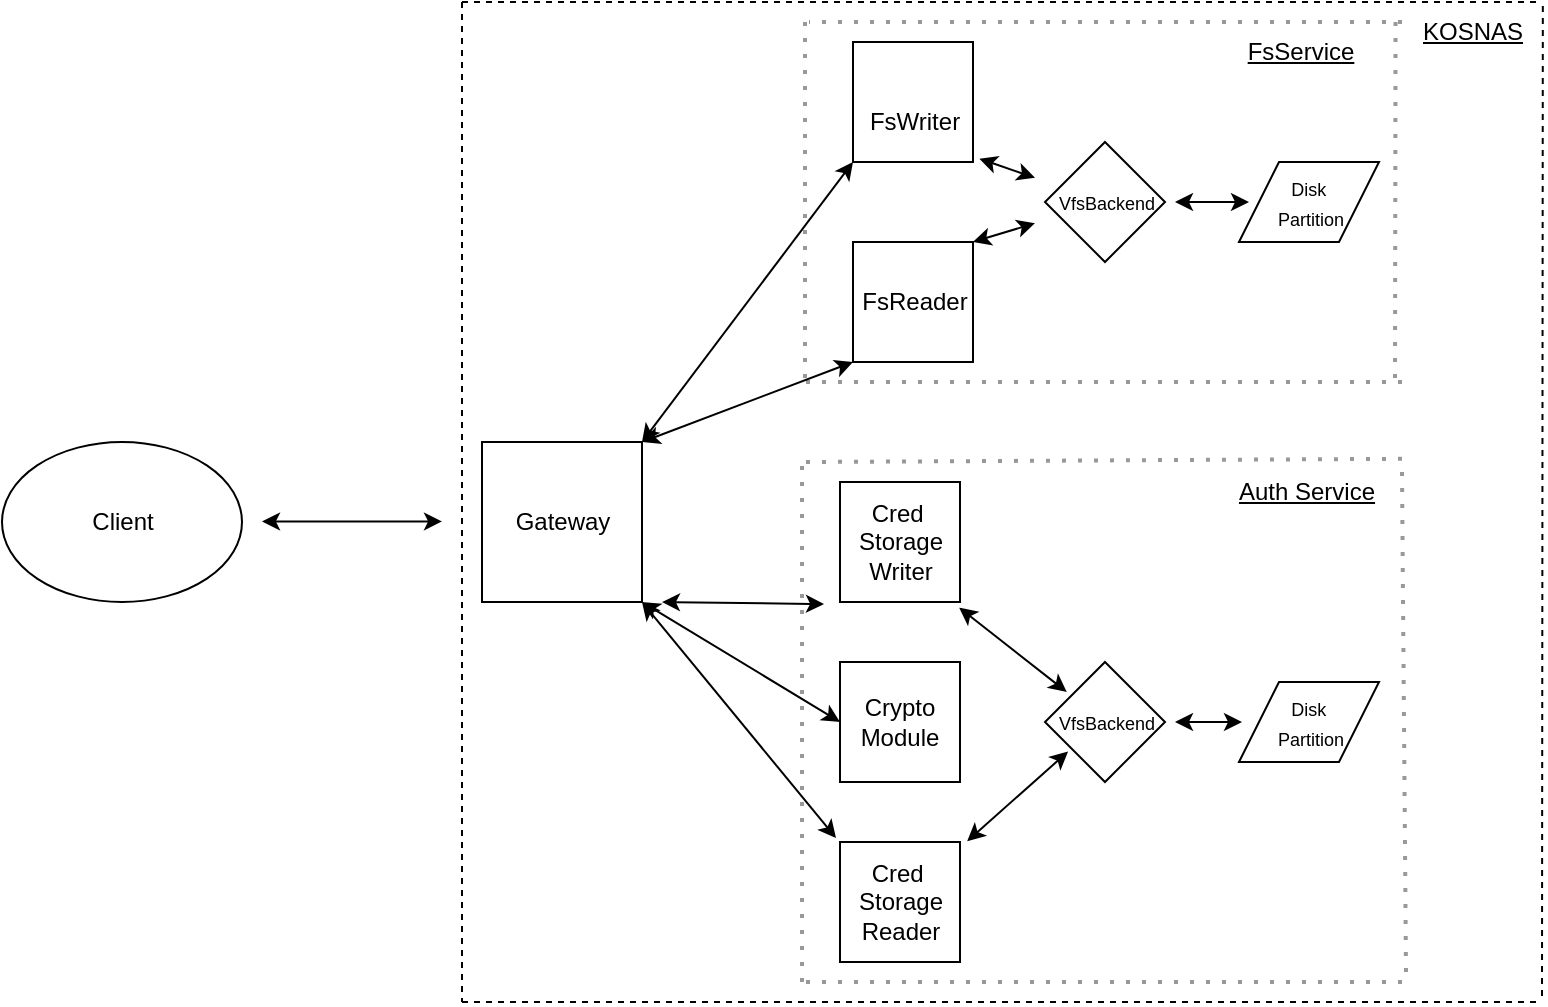 <mxfile version="24.2.5" type="device">
  <diagram id="q5AMSSlMtCLBKaBylwJ7" name="Страница 1">
    <mxGraphModel dx="956" dy="529" grid="1" gridSize="10" guides="1" tooltips="1" connect="1" arrows="1" fold="1" page="1" pageScale="1" pageWidth="827" pageHeight="1169" math="0" shadow="0">
      <root>
        <mxCell id="0" />
        <mxCell id="1" parent="0" />
        <mxCell id="Ya6bi7_PZgkg1N7OLImA-1" value="" style="whiteSpace=wrap;html=1;aspect=fixed;" parent="1" vertex="1">
          <mxGeometry x="240" y="240" width="80" height="80" as="geometry" />
        </mxCell>
        <mxCell id="Ya6bi7_PZgkg1N7OLImA-2" value="Gateway" style="text;html=1;align=center;verticalAlign=middle;resizable=0;points=[];autosize=1;strokeColor=none;fillColor=none;" parent="1" vertex="1">
          <mxGeometry x="245" y="265" width="70" height="30" as="geometry" />
        </mxCell>
        <mxCell id="Ya6bi7_PZgkg1N7OLImA-4" value="" style="endArrow=classic;startArrow=classic;html=1;rounded=0;" parent="1" edge="1">
          <mxGeometry width="50" height="50" relative="1" as="geometry">
            <mxPoint x="130" y="279.71" as="sourcePoint" />
            <mxPoint x="220" y="279.71" as="targetPoint" />
          </mxGeometry>
        </mxCell>
        <mxCell id="Ya6bi7_PZgkg1N7OLImA-6" value="" style="endArrow=none;dashed=1;html=1;rounded=0;" parent="1" edge="1">
          <mxGeometry width="50" height="50" relative="1" as="geometry">
            <mxPoint x="230" y="20" as="sourcePoint" />
            <mxPoint x="230" y="520" as="targetPoint" />
          </mxGeometry>
        </mxCell>
        <mxCell id="Ya6bi7_PZgkg1N7OLImA-10" value="" style="ellipse;whiteSpace=wrap;html=1;" parent="1" vertex="1">
          <mxGeometry y="240" width="120" height="80" as="geometry" />
        </mxCell>
        <mxCell id="Ya6bi7_PZgkg1N7OLImA-9" value="Client" style="text;html=1;align=center;verticalAlign=middle;resizable=0;points=[];autosize=1;strokeColor=none;fillColor=none;" parent="1" vertex="1">
          <mxGeometry x="35" y="265" width="50" height="30" as="geometry" />
        </mxCell>
        <mxCell id="Ya6bi7_PZgkg1N7OLImA-11" value="" style="whiteSpace=wrap;html=1;aspect=fixed;" parent="1" vertex="1">
          <mxGeometry x="425.5" y="40" width="60" height="60" as="geometry" />
        </mxCell>
        <mxCell id="Ya6bi7_PZgkg1N7OLImA-12" value="" style="whiteSpace=wrap;html=1;aspect=fixed;" parent="1" vertex="1">
          <mxGeometry x="425.5" y="140" width="60" height="60" as="geometry" />
        </mxCell>
        <mxCell id="Ya6bi7_PZgkg1N7OLImA-13" value="" style="rhombus;whiteSpace=wrap;html=1;" parent="1" vertex="1">
          <mxGeometry x="521.5" y="90" width="60" height="60" as="geometry" />
        </mxCell>
        <mxCell id="Ya6bi7_PZgkg1N7OLImA-15" value="" style="shape=parallelogram;perimeter=parallelogramPerimeter;whiteSpace=wrap;html=1;fixedSize=1;" parent="1" vertex="1">
          <mxGeometry x="618.5" y="100" width="70" height="40" as="geometry" />
        </mxCell>
        <mxCell id="Ya6bi7_PZgkg1N7OLImA-23" value="FsReader" style="text;html=1;align=center;verticalAlign=middle;resizable=0;points=[];autosize=1;strokeColor=none;fillColor=none;" parent="1" vertex="1">
          <mxGeometry x="415.5" y="155" width="80" height="30" as="geometry" />
        </mxCell>
        <mxCell id="Ya6bi7_PZgkg1N7OLImA-24" value="" style="endArrow=none;dashed=1;html=1;dashPattern=1 3;strokeWidth=2;rounded=0;opacity=40;" parent="1" edge="1">
          <mxGeometry width="50" height="50" relative="1" as="geometry">
            <mxPoint x="401.5" y="30" as="sourcePoint" />
            <mxPoint x="401.5" y="210" as="targetPoint" />
          </mxGeometry>
        </mxCell>
        <mxCell id="Ya6bi7_PZgkg1N7OLImA-25" value="" style="endArrow=none;dashed=1;html=1;dashPattern=1 3;strokeWidth=2;rounded=0;opacity=40;exitX=0.891;exitY=0.01;exitDx=0;exitDy=0;exitPerimeter=0;" parent="1" edge="1">
          <mxGeometry width="50" height="50" relative="1" as="geometry">
            <mxPoint x="696.78" y="30.0" as="sourcePoint" />
            <mxPoint x="696.5" y="209.7" as="targetPoint" />
          </mxGeometry>
        </mxCell>
        <mxCell id="Ya6bi7_PZgkg1N7OLImA-26" value="" style="endArrow=none;dashed=1;html=1;dashPattern=1 3;strokeWidth=2;rounded=0;opacity=40;" parent="1" edge="1">
          <mxGeometry width="50" height="50" relative="1" as="geometry">
            <mxPoint x="700" y="210" as="sourcePoint" />
            <mxPoint x="401.5" y="210" as="targetPoint" />
          </mxGeometry>
        </mxCell>
        <mxCell id="Ya6bi7_PZgkg1N7OLImA-27" value="" style="endArrow=none;dashed=1;html=1;dashPattern=1 3;strokeWidth=2;rounded=0;opacity=40;" parent="1" edge="1">
          <mxGeometry width="50" height="50" relative="1" as="geometry">
            <mxPoint x="700" y="30" as="sourcePoint" />
            <mxPoint x="403.5" y="30" as="targetPoint" />
          </mxGeometry>
        </mxCell>
        <mxCell id="Ya6bi7_PZgkg1N7OLImA-28" value="FsService" style="text;html=1;align=center;verticalAlign=middle;resizable=0;points=[];autosize=1;strokeColor=none;fillColor=none;fontStyle=4" parent="1" vertex="1">
          <mxGeometry x="608.5" y="30" width="80" height="30" as="geometry" />
        </mxCell>
        <mxCell id="Ya6bi7_PZgkg1N7OLImA-33" value="&lt;font style=&quot;font-size: 9px;&quot;&gt;VfsBackend&lt;/font&gt;" style="text;html=1;align=center;verticalAlign=middle;resizable=0;points=[];autosize=1;strokeColor=none;fillColor=none;" parent="1" vertex="1">
          <mxGeometry x="516.5" y="105" width="70" height="30" as="geometry" />
        </mxCell>
        <mxCell id="Ya6bi7_PZgkg1N7OLImA-35" value="&lt;font style=&quot;font-size: 9px;&quot;&gt;Disk&lt;/font&gt;&lt;font style=&quot;font-size: 8px;&quot;&gt;&amp;nbsp;&lt;/font&gt;&lt;div&gt;&lt;font style=&quot;font-size: 9px;&quot;&gt;Partition&lt;/font&gt;&lt;/div&gt;" style="text;html=1;align=center;verticalAlign=middle;resizable=0;points=[];autosize=1;strokeColor=none;fillColor=none;" parent="1" vertex="1">
          <mxGeometry x="623.5" y="100" width="60" height="40" as="geometry" />
        </mxCell>
        <mxCell id="Ya6bi7_PZgkg1N7OLImA-46" value="" style="whiteSpace=wrap;html=1;aspect=fixed;" parent="1" vertex="1">
          <mxGeometry x="419" y="260" width="60" height="60" as="geometry" />
        </mxCell>
        <mxCell id="Ya6bi7_PZgkg1N7OLImA-47" value="" style="whiteSpace=wrap;html=1;aspect=fixed;" parent="1" vertex="1">
          <mxGeometry x="419" y="440" width="60" height="60" as="geometry" />
        </mxCell>
        <mxCell id="Ya6bi7_PZgkg1N7OLImA-48" value="" style="rhombus;whiteSpace=wrap;html=1;" parent="1" vertex="1">
          <mxGeometry x="521.5" y="350" width="60" height="60" as="geometry" />
        </mxCell>
        <mxCell id="Ya6bi7_PZgkg1N7OLImA-50" value="" style="shape=parallelogram;perimeter=parallelogramPerimeter;whiteSpace=wrap;html=1;fixedSize=1;" parent="1" vertex="1">
          <mxGeometry x="618.5" y="360" width="70" height="40" as="geometry" />
        </mxCell>
        <mxCell id="Ya6bi7_PZgkg1N7OLImA-54" value="&lt;font style=&quot;font-size: 9px;&quot;&gt;VfsBackend&lt;/font&gt;" style="text;html=1;align=center;verticalAlign=middle;resizable=0;points=[];autosize=1;strokeColor=none;fillColor=none;" parent="1" vertex="1">
          <mxGeometry x="516.5" y="365" width="70" height="30" as="geometry" />
        </mxCell>
        <mxCell id="Ya6bi7_PZgkg1N7OLImA-57" value="&lt;font style=&quot;font-size: 9px;&quot;&gt;Disk&lt;/font&gt;&lt;font style=&quot;font-size: 8px;&quot;&gt;&amp;nbsp;&lt;/font&gt;&lt;div&gt;&lt;font style=&quot;font-size: 9px;&quot;&gt;Partition&lt;/font&gt;&lt;/div&gt;" style="text;html=1;align=center;verticalAlign=middle;resizable=0;points=[];autosize=1;strokeColor=none;fillColor=none;" parent="1" vertex="1">
          <mxGeometry x="623.5" y="360" width="60" height="40" as="geometry" />
        </mxCell>
        <mxCell id="Ya6bi7_PZgkg1N7OLImA-63" value="Cred&amp;nbsp;&lt;div&gt;Storage&lt;div&gt;Writer&lt;/div&gt;&lt;/div&gt;" style="text;html=1;align=center;verticalAlign=middle;resizable=0;points=[];autosize=1;strokeColor=none;fillColor=none;" parent="1" vertex="1">
          <mxGeometry x="414" y="260" width="70" height="60" as="geometry" />
        </mxCell>
        <mxCell id="Ya6bi7_PZgkg1N7OLImA-64" value="Cred&amp;nbsp;&lt;div&gt;Storage&lt;div&gt;Reader&lt;/div&gt;&lt;/div&gt;" style="text;html=1;align=center;verticalAlign=middle;resizable=0;points=[];autosize=1;strokeColor=none;fillColor=none;" parent="1" vertex="1">
          <mxGeometry x="414" y="440" width="70" height="60" as="geometry" />
        </mxCell>
        <mxCell id="Ya6bi7_PZgkg1N7OLImA-67" value="" style="endArrow=none;dashed=1;html=1;dashPattern=1 3;strokeWidth=2;rounded=0;textOpacity=0;opacity=40;" parent="1" edge="1">
          <mxGeometry width="50" height="50" relative="1" as="geometry">
            <mxPoint x="400" y="510" as="sourcePoint" />
            <mxPoint x="400" y="250" as="targetPoint" />
          </mxGeometry>
        </mxCell>
        <mxCell id="Ya6bi7_PZgkg1N7OLImA-68" value="" style="endArrow=none;dashed=1;html=1;dashPattern=1 3;strokeWidth=2;rounded=0;textOpacity=0;opacity=40;" parent="1" edge="1">
          <mxGeometry width="50" height="50" relative="1" as="geometry">
            <mxPoint x="702" y="505" as="sourcePoint" />
            <mxPoint x="700" y="255" as="targetPoint" />
          </mxGeometry>
        </mxCell>
        <mxCell id="Ya6bi7_PZgkg1N7OLImA-69" value="" style="endArrow=none;dashed=1;html=1;dashPattern=1 3;strokeWidth=2;rounded=0;textOpacity=90;fontColor=#00FFFF;opacity=40;" parent="1" edge="1">
          <mxGeometry width="50" height="50" relative="1" as="geometry">
            <mxPoint x="402" y="510" as="sourcePoint" />
            <mxPoint x="700" y="510" as="targetPoint" />
          </mxGeometry>
        </mxCell>
        <mxCell id="Ya6bi7_PZgkg1N7OLImA-70" value="" style="endArrow=none;dashed=1;html=1;dashPattern=1 3;strokeWidth=2;rounded=0;labelBackgroundColor=default;fontColor=default;opacity=40;entryX=1.041;entryY=-0.053;entryDx=0;entryDy=0;entryPerimeter=0;" parent="1" edge="1" target="Ya6bi7_PZgkg1N7OLImA-71">
          <mxGeometry width="50" height="50" relative="1" as="geometry">
            <mxPoint x="402" y="250" as="sourcePoint" />
            <mxPoint x="762" y="250" as="targetPoint" />
          </mxGeometry>
        </mxCell>
        <mxCell id="Ya6bi7_PZgkg1N7OLImA-71" value="Auth Service" style="text;html=1;align=center;verticalAlign=middle;resizable=0;points=[];autosize=1;strokeColor=none;fillColor=none;fontStyle=4" parent="1" vertex="1">
          <mxGeometry x="606.5" y="250" width="90" height="30" as="geometry" />
        </mxCell>
        <mxCell id="Ya6bi7_PZgkg1N7OLImA-72" value="" style="endArrow=classic;startArrow=classic;html=1;rounded=0;exitX=1;exitY=1;exitDx=0;exitDy=0;entryX=0.043;entryY=-0.033;entryDx=0;entryDy=0;entryPerimeter=0;" parent="1" source="Ya6bi7_PZgkg1N7OLImA-1" edge="1" target="Ya6bi7_PZgkg1N7OLImA-64">
          <mxGeometry width="50" height="50" relative="1" as="geometry">
            <mxPoint x="320" y="340" as="sourcePoint" />
            <mxPoint x="400" y="400" as="targetPoint" />
          </mxGeometry>
        </mxCell>
        <mxCell id="kObddMSYxXIqRNJCpM_w-1" value="" style="endArrow=none;dashed=1;html=1;rounded=0;" parent="1" edge="1">
          <mxGeometry width="50" height="50" relative="1" as="geometry">
            <mxPoint x="230" y="520" as="sourcePoint" />
            <mxPoint x="770" y="520" as="targetPoint" />
          </mxGeometry>
        </mxCell>
        <mxCell id="kObddMSYxXIqRNJCpM_w-2" value="" style="endArrow=none;dashed=1;html=1;rounded=0;" parent="1" edge="1">
          <mxGeometry width="50" height="50" relative="1" as="geometry">
            <mxPoint x="230" y="20" as="sourcePoint" />
            <mxPoint x="770" y="20" as="targetPoint" />
          </mxGeometry>
        </mxCell>
        <mxCell id="kObddMSYxXIqRNJCpM_w-3" value="" style="endArrow=none;dashed=1;html=1;rounded=0;exitX=1.006;exitY=0.067;exitDx=0;exitDy=0;exitPerimeter=0;" parent="1" source="kObddMSYxXIqRNJCpM_w-4" edge="1">
          <mxGeometry width="50" height="50" relative="1" as="geometry">
            <mxPoint x="770" y="10" as="sourcePoint" />
            <mxPoint x="770" y="520" as="targetPoint" />
          </mxGeometry>
        </mxCell>
        <mxCell id="kObddMSYxXIqRNJCpM_w-4" value="KOSNAS" style="text;html=1;align=center;verticalAlign=middle;resizable=0;points=[];autosize=1;strokeColor=none;fillColor=none;fontStyle=4" parent="1" vertex="1">
          <mxGeometry x="700" y="20" width="70" height="30" as="geometry" />
        </mxCell>
        <mxCell id="kObddMSYxXIqRNJCpM_w-5" value="FsWriter" style="text;html=1;align=center;verticalAlign=middle;resizable=0;points=[];autosize=1;strokeColor=none;fillColor=none;" parent="1" vertex="1">
          <mxGeometry x="420.5" y="65" width="70" height="30" as="geometry" />
        </mxCell>
        <mxCell id="kObddMSYxXIqRNJCpM_w-10" value="" style="endArrow=classic;startArrow=classic;html=1;rounded=0;exitX=1;exitY=1;exitDx=0;exitDy=0;entryX=0;entryY=1;entryDx=0;entryDy=0;" parent="1" target="Ya6bi7_PZgkg1N7OLImA-11" edge="1">
          <mxGeometry width="50" height="50" relative="1" as="geometry">
            <mxPoint x="320" y="240" as="sourcePoint" />
            <mxPoint x="400" y="160" as="targetPoint" />
          </mxGeometry>
        </mxCell>
        <mxCell id="B9lAju1d9zfbQMRKTvMe-1" value="" style="endArrow=classic;startArrow=classic;html=1;rounded=0;exitX=1;exitY=0;exitDx=0;exitDy=0;entryX=0;entryY=1;entryDx=0;entryDy=0;" parent="1" source="Ya6bi7_PZgkg1N7OLImA-1" target="Ya6bi7_PZgkg1N7OLImA-12" edge="1">
          <mxGeometry width="50" height="50" relative="1" as="geometry">
            <mxPoint x="330" y="250" as="sourcePoint" />
            <mxPoint x="434" y="160" as="targetPoint" />
          </mxGeometry>
        </mxCell>
        <mxCell id="JNc8G8Ka5s_Ysx4ef1w4-4" value="Crypto&lt;div&gt;Module&lt;/div&gt;" style="whiteSpace=wrap;html=1;aspect=fixed;" vertex="1" parent="1">
          <mxGeometry x="419" y="350" width="60" height="60" as="geometry" />
        </mxCell>
        <mxCell id="JNc8G8Ka5s_Ysx4ef1w4-9" value="" style="endArrow=classic;startArrow=classic;html=1;rounded=0;exitX=1;exitY=1;exitDx=0;exitDy=0;entryX=0;entryY=0.5;entryDx=0;entryDy=0;" edge="1" parent="1" source="Ya6bi7_PZgkg1N7OLImA-1" target="JNc8G8Ka5s_Ysx4ef1w4-4">
          <mxGeometry width="50" height="50" relative="1" as="geometry">
            <mxPoint x="330" y="330" as="sourcePoint" />
            <mxPoint x="427" y="448" as="targetPoint" />
          </mxGeometry>
        </mxCell>
        <mxCell id="JNc8G8Ka5s_Ysx4ef1w4-10" value="" style="endArrow=classic;startArrow=classic;html=1;rounded=0;entryX=-0.043;entryY=1.017;entryDx=0;entryDy=0;entryPerimeter=0;" edge="1" parent="1" target="Ya6bi7_PZgkg1N7OLImA-63">
          <mxGeometry width="50" height="50" relative="1" as="geometry">
            <mxPoint x="330" y="320" as="sourcePoint" />
            <mxPoint x="429" y="390" as="targetPoint" />
          </mxGeometry>
        </mxCell>
        <mxCell id="JNc8G8Ka5s_Ysx4ef1w4-11" value="" style="endArrow=classic;startArrow=classic;html=1;rounded=0;exitX=0.923;exitY=1.047;exitDx=0;exitDy=0;exitPerimeter=0;" edge="1" parent="1" source="Ya6bi7_PZgkg1N7OLImA-63" target="Ya6bi7_PZgkg1N7OLImA-54">
          <mxGeometry width="50" height="50" relative="1" as="geometry">
            <mxPoint x="320" y="260" as="sourcePoint" />
            <mxPoint x="370" y="210" as="targetPoint" />
          </mxGeometry>
        </mxCell>
        <mxCell id="JNc8G8Ka5s_Ysx4ef1w4-12" value="" style="endArrow=classic;startArrow=classic;html=1;rounded=0;exitX=0.98;exitY=-0.007;exitDx=0;exitDy=0;exitPerimeter=0;entryX=0.236;entryY=0.993;entryDx=0;entryDy=0;entryPerimeter=0;" edge="1" parent="1" source="Ya6bi7_PZgkg1N7OLImA-64" target="Ya6bi7_PZgkg1N7OLImA-54">
          <mxGeometry width="50" height="50" relative="1" as="geometry">
            <mxPoint x="489" y="333" as="sourcePoint" />
            <mxPoint x="542" y="375" as="targetPoint" />
          </mxGeometry>
        </mxCell>
        <mxCell id="JNc8G8Ka5s_Ysx4ef1w4-13" value="" style="endArrow=classic;startArrow=classic;html=1;rounded=0;" edge="1" parent="1" source="Ya6bi7_PZgkg1N7OLImA-54">
          <mxGeometry width="50" height="50" relative="1" as="geometry">
            <mxPoint x="320" y="260" as="sourcePoint" />
            <mxPoint x="620" y="380" as="targetPoint" />
          </mxGeometry>
        </mxCell>
        <mxCell id="JNc8G8Ka5s_Ysx4ef1w4-15" value="" style="endArrow=classic;startArrow=classic;html=1;rounded=0;entryX=0.974;entryY=1.111;entryDx=0;entryDy=0;entryPerimeter=0;" edge="1" parent="1" source="Ya6bi7_PZgkg1N7OLImA-33" target="kObddMSYxXIqRNJCpM_w-5">
          <mxGeometry width="50" height="50" relative="1" as="geometry">
            <mxPoint x="450" y="260" as="sourcePoint" />
            <mxPoint x="500" y="210" as="targetPoint" />
          </mxGeometry>
        </mxCell>
        <mxCell id="JNc8G8Ka5s_Ysx4ef1w4-16" value="" style="endArrow=classic;startArrow=classic;html=1;rounded=0;entryX=1;entryY=0;entryDx=0;entryDy=0;" edge="1" parent="1" source="Ya6bi7_PZgkg1N7OLImA-33" target="Ya6bi7_PZgkg1N7OLImA-12">
          <mxGeometry width="50" height="50" relative="1" as="geometry">
            <mxPoint x="450" y="260" as="sourcePoint" />
            <mxPoint x="500" y="210" as="targetPoint" />
          </mxGeometry>
        </mxCell>
        <mxCell id="JNc8G8Ka5s_Ysx4ef1w4-17" value="" style="endArrow=classic;startArrow=classic;html=1;rounded=0;" edge="1" parent="1" source="Ya6bi7_PZgkg1N7OLImA-33" target="Ya6bi7_PZgkg1N7OLImA-35">
          <mxGeometry width="50" height="50" relative="1" as="geometry">
            <mxPoint x="527" y="141" as="sourcePoint" />
            <mxPoint x="496" y="150" as="targetPoint" />
          </mxGeometry>
        </mxCell>
      </root>
    </mxGraphModel>
  </diagram>
</mxfile>
